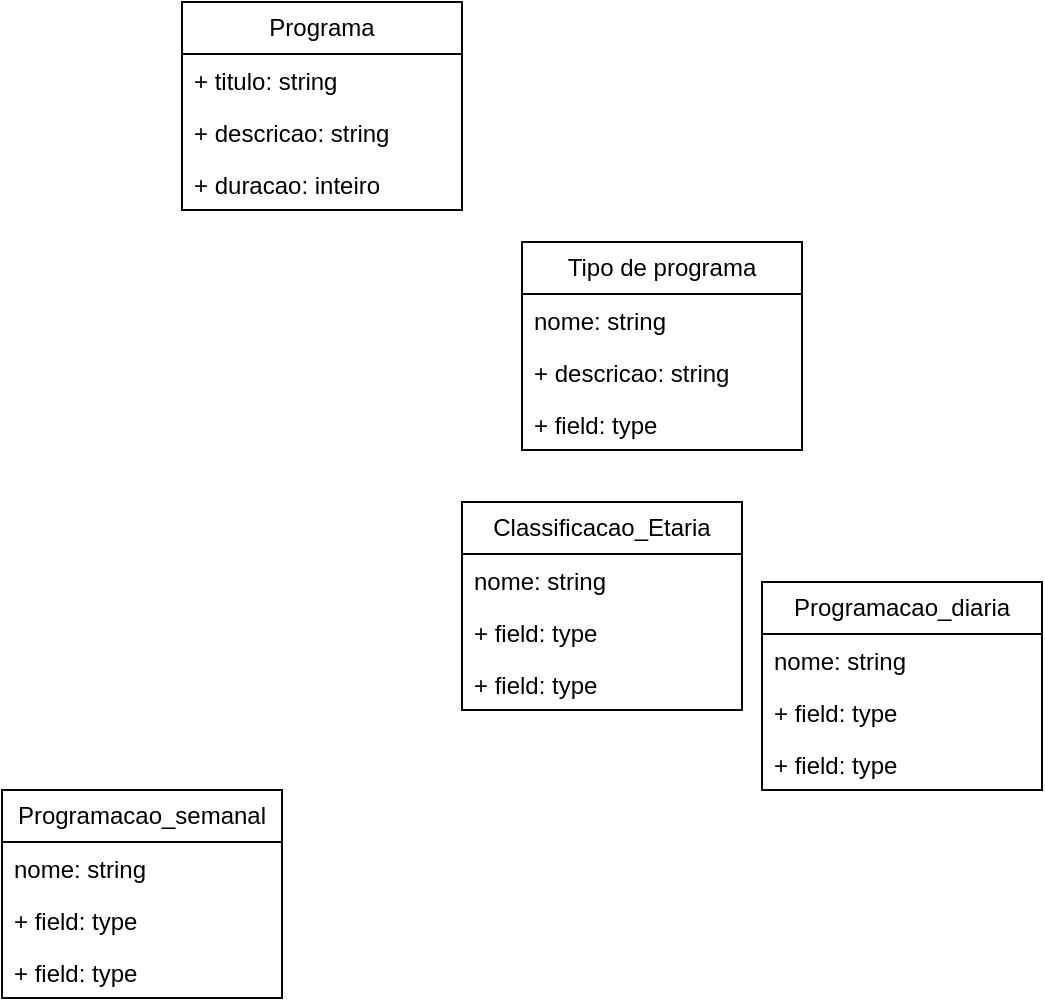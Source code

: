 <mxfile version="26.0.15">
  <diagram name="Página-1" id="KVUBdXMi5xyEOiL3iOPY">
    <mxGraphModel dx="1050" dy="557" grid="1" gridSize="10" guides="1" tooltips="1" connect="1" arrows="1" fold="1" page="1" pageScale="1" pageWidth="827" pageHeight="1169" math="0" shadow="0">
      <root>
        <mxCell id="0" />
        <mxCell id="1" parent="0" />
        <mxCell id="ieXGwJQIHSG9TIlISbQN-1" value="Programa" style="swimlane;fontStyle=0;childLayout=stackLayout;horizontal=1;startSize=26;fillColor=none;horizontalStack=0;resizeParent=1;resizeParentMax=0;resizeLast=0;collapsible=1;marginBottom=0;whiteSpace=wrap;html=1;" vertex="1" parent="1">
          <mxGeometry x="190" y="40" width="140" height="104" as="geometry" />
        </mxCell>
        <mxCell id="ieXGwJQIHSG9TIlISbQN-2" value="+ titulo: string" style="text;strokeColor=none;fillColor=none;align=left;verticalAlign=top;spacingLeft=4;spacingRight=4;overflow=hidden;rotatable=0;points=[[0,0.5],[1,0.5]];portConstraint=eastwest;whiteSpace=wrap;html=1;" vertex="1" parent="ieXGwJQIHSG9TIlISbQN-1">
          <mxGeometry y="26" width="140" height="26" as="geometry" />
        </mxCell>
        <mxCell id="ieXGwJQIHSG9TIlISbQN-3" value="+ descricao: string" style="text;strokeColor=none;fillColor=none;align=left;verticalAlign=top;spacingLeft=4;spacingRight=4;overflow=hidden;rotatable=0;points=[[0,0.5],[1,0.5]];portConstraint=eastwest;whiteSpace=wrap;html=1;" vertex="1" parent="ieXGwJQIHSG9TIlISbQN-1">
          <mxGeometry y="52" width="140" height="26" as="geometry" />
        </mxCell>
        <mxCell id="ieXGwJQIHSG9TIlISbQN-4" value="+ duracao: inteiro" style="text;strokeColor=none;fillColor=none;align=left;verticalAlign=top;spacingLeft=4;spacingRight=4;overflow=hidden;rotatable=0;points=[[0,0.5],[1,0.5]];portConstraint=eastwest;whiteSpace=wrap;html=1;" vertex="1" parent="ieXGwJQIHSG9TIlISbQN-1">
          <mxGeometry y="78" width="140" height="26" as="geometry" />
        </mxCell>
        <mxCell id="ieXGwJQIHSG9TIlISbQN-5" value="Tipo de programa" style="swimlane;fontStyle=0;childLayout=stackLayout;horizontal=1;startSize=26;fillColor=none;horizontalStack=0;resizeParent=1;resizeParentMax=0;resizeLast=0;collapsible=1;marginBottom=0;whiteSpace=wrap;html=1;" vertex="1" parent="1">
          <mxGeometry x="360" y="160" width="140" height="104" as="geometry" />
        </mxCell>
        <mxCell id="ieXGwJQIHSG9TIlISbQN-6" value="nome: string" style="text;strokeColor=none;fillColor=none;align=left;verticalAlign=top;spacingLeft=4;spacingRight=4;overflow=hidden;rotatable=0;points=[[0,0.5],[1,0.5]];portConstraint=eastwest;whiteSpace=wrap;html=1;" vertex="1" parent="ieXGwJQIHSG9TIlISbQN-5">
          <mxGeometry y="26" width="140" height="26" as="geometry" />
        </mxCell>
        <mxCell id="ieXGwJQIHSG9TIlISbQN-7" value="+ descricao: string" style="text;strokeColor=none;fillColor=none;align=left;verticalAlign=top;spacingLeft=4;spacingRight=4;overflow=hidden;rotatable=0;points=[[0,0.5],[1,0.5]];portConstraint=eastwest;whiteSpace=wrap;html=1;" vertex="1" parent="ieXGwJQIHSG9TIlISbQN-5">
          <mxGeometry y="52" width="140" height="26" as="geometry" />
        </mxCell>
        <mxCell id="ieXGwJQIHSG9TIlISbQN-8" value="+ field: type" style="text;strokeColor=none;fillColor=none;align=left;verticalAlign=top;spacingLeft=4;spacingRight=4;overflow=hidden;rotatable=0;points=[[0,0.5],[1,0.5]];portConstraint=eastwest;whiteSpace=wrap;html=1;" vertex="1" parent="ieXGwJQIHSG9TIlISbQN-5">
          <mxGeometry y="78" width="140" height="26" as="geometry" />
        </mxCell>
        <mxCell id="ieXGwJQIHSG9TIlISbQN-9" value="Programacao_semanal" style="swimlane;fontStyle=0;childLayout=stackLayout;horizontal=1;startSize=26;fillColor=none;horizontalStack=0;resizeParent=1;resizeParentMax=0;resizeLast=0;collapsible=1;marginBottom=0;whiteSpace=wrap;html=1;" vertex="1" parent="1">
          <mxGeometry x="100" y="434" width="140" height="104" as="geometry" />
        </mxCell>
        <mxCell id="ieXGwJQIHSG9TIlISbQN-10" value="nome: string" style="text;strokeColor=none;fillColor=none;align=left;verticalAlign=top;spacingLeft=4;spacingRight=4;overflow=hidden;rotatable=0;points=[[0,0.5],[1,0.5]];portConstraint=eastwest;whiteSpace=wrap;html=1;" vertex="1" parent="ieXGwJQIHSG9TIlISbQN-9">
          <mxGeometry y="26" width="140" height="26" as="geometry" />
        </mxCell>
        <mxCell id="ieXGwJQIHSG9TIlISbQN-11" value="+ field: type" style="text;strokeColor=none;fillColor=none;align=left;verticalAlign=top;spacingLeft=4;spacingRight=4;overflow=hidden;rotatable=0;points=[[0,0.5],[1,0.5]];portConstraint=eastwest;whiteSpace=wrap;html=1;" vertex="1" parent="ieXGwJQIHSG9TIlISbQN-9">
          <mxGeometry y="52" width="140" height="26" as="geometry" />
        </mxCell>
        <mxCell id="ieXGwJQIHSG9TIlISbQN-12" value="+ field: type" style="text;strokeColor=none;fillColor=none;align=left;verticalAlign=top;spacingLeft=4;spacingRight=4;overflow=hidden;rotatable=0;points=[[0,0.5],[1,0.5]];portConstraint=eastwest;whiteSpace=wrap;html=1;" vertex="1" parent="ieXGwJQIHSG9TIlISbQN-9">
          <mxGeometry y="78" width="140" height="26" as="geometry" />
        </mxCell>
        <mxCell id="ieXGwJQIHSG9TIlISbQN-13" value="Programacao_diaria" style="swimlane;fontStyle=0;childLayout=stackLayout;horizontal=1;startSize=26;fillColor=none;horizontalStack=0;resizeParent=1;resizeParentMax=0;resizeLast=0;collapsible=1;marginBottom=0;whiteSpace=wrap;html=1;" vertex="1" parent="1">
          <mxGeometry x="480" y="330" width="140" height="104" as="geometry" />
        </mxCell>
        <mxCell id="ieXGwJQIHSG9TIlISbQN-14" value="nome: string" style="text;strokeColor=none;fillColor=none;align=left;verticalAlign=top;spacingLeft=4;spacingRight=4;overflow=hidden;rotatable=0;points=[[0,0.5],[1,0.5]];portConstraint=eastwest;whiteSpace=wrap;html=1;" vertex="1" parent="ieXGwJQIHSG9TIlISbQN-13">
          <mxGeometry y="26" width="140" height="26" as="geometry" />
        </mxCell>
        <mxCell id="ieXGwJQIHSG9TIlISbQN-15" value="+ field: type" style="text;strokeColor=none;fillColor=none;align=left;verticalAlign=top;spacingLeft=4;spacingRight=4;overflow=hidden;rotatable=0;points=[[0,0.5],[1,0.5]];portConstraint=eastwest;whiteSpace=wrap;html=1;" vertex="1" parent="ieXGwJQIHSG9TIlISbQN-13">
          <mxGeometry y="52" width="140" height="26" as="geometry" />
        </mxCell>
        <mxCell id="ieXGwJQIHSG9TIlISbQN-16" value="+ field: type" style="text;strokeColor=none;fillColor=none;align=left;verticalAlign=top;spacingLeft=4;spacingRight=4;overflow=hidden;rotatable=0;points=[[0,0.5],[1,0.5]];portConstraint=eastwest;whiteSpace=wrap;html=1;" vertex="1" parent="ieXGwJQIHSG9TIlISbQN-13">
          <mxGeometry y="78" width="140" height="26" as="geometry" />
        </mxCell>
        <mxCell id="ieXGwJQIHSG9TIlISbQN-17" value="Classificacao_Etaria" style="swimlane;fontStyle=0;childLayout=stackLayout;horizontal=1;startSize=26;fillColor=none;horizontalStack=0;resizeParent=1;resizeParentMax=0;resizeLast=0;collapsible=1;marginBottom=0;whiteSpace=wrap;html=1;" vertex="1" parent="1">
          <mxGeometry x="330" y="290" width="140" height="104" as="geometry" />
        </mxCell>
        <mxCell id="ieXGwJQIHSG9TIlISbQN-18" value="nome: string" style="text;strokeColor=none;fillColor=none;align=left;verticalAlign=top;spacingLeft=4;spacingRight=4;overflow=hidden;rotatable=0;points=[[0,0.5],[1,0.5]];portConstraint=eastwest;whiteSpace=wrap;html=1;" vertex="1" parent="ieXGwJQIHSG9TIlISbQN-17">
          <mxGeometry y="26" width="140" height="26" as="geometry" />
        </mxCell>
        <mxCell id="ieXGwJQIHSG9TIlISbQN-19" value="+ field: type" style="text;strokeColor=none;fillColor=none;align=left;verticalAlign=top;spacingLeft=4;spacingRight=4;overflow=hidden;rotatable=0;points=[[0,0.5],[1,0.5]];portConstraint=eastwest;whiteSpace=wrap;html=1;" vertex="1" parent="ieXGwJQIHSG9TIlISbQN-17">
          <mxGeometry y="52" width="140" height="26" as="geometry" />
        </mxCell>
        <mxCell id="ieXGwJQIHSG9TIlISbQN-20" value="+ field: type" style="text;strokeColor=none;fillColor=none;align=left;verticalAlign=top;spacingLeft=4;spacingRight=4;overflow=hidden;rotatable=0;points=[[0,0.5],[1,0.5]];portConstraint=eastwest;whiteSpace=wrap;html=1;" vertex="1" parent="ieXGwJQIHSG9TIlISbQN-17">
          <mxGeometry y="78" width="140" height="26" as="geometry" />
        </mxCell>
      </root>
    </mxGraphModel>
  </diagram>
</mxfile>
